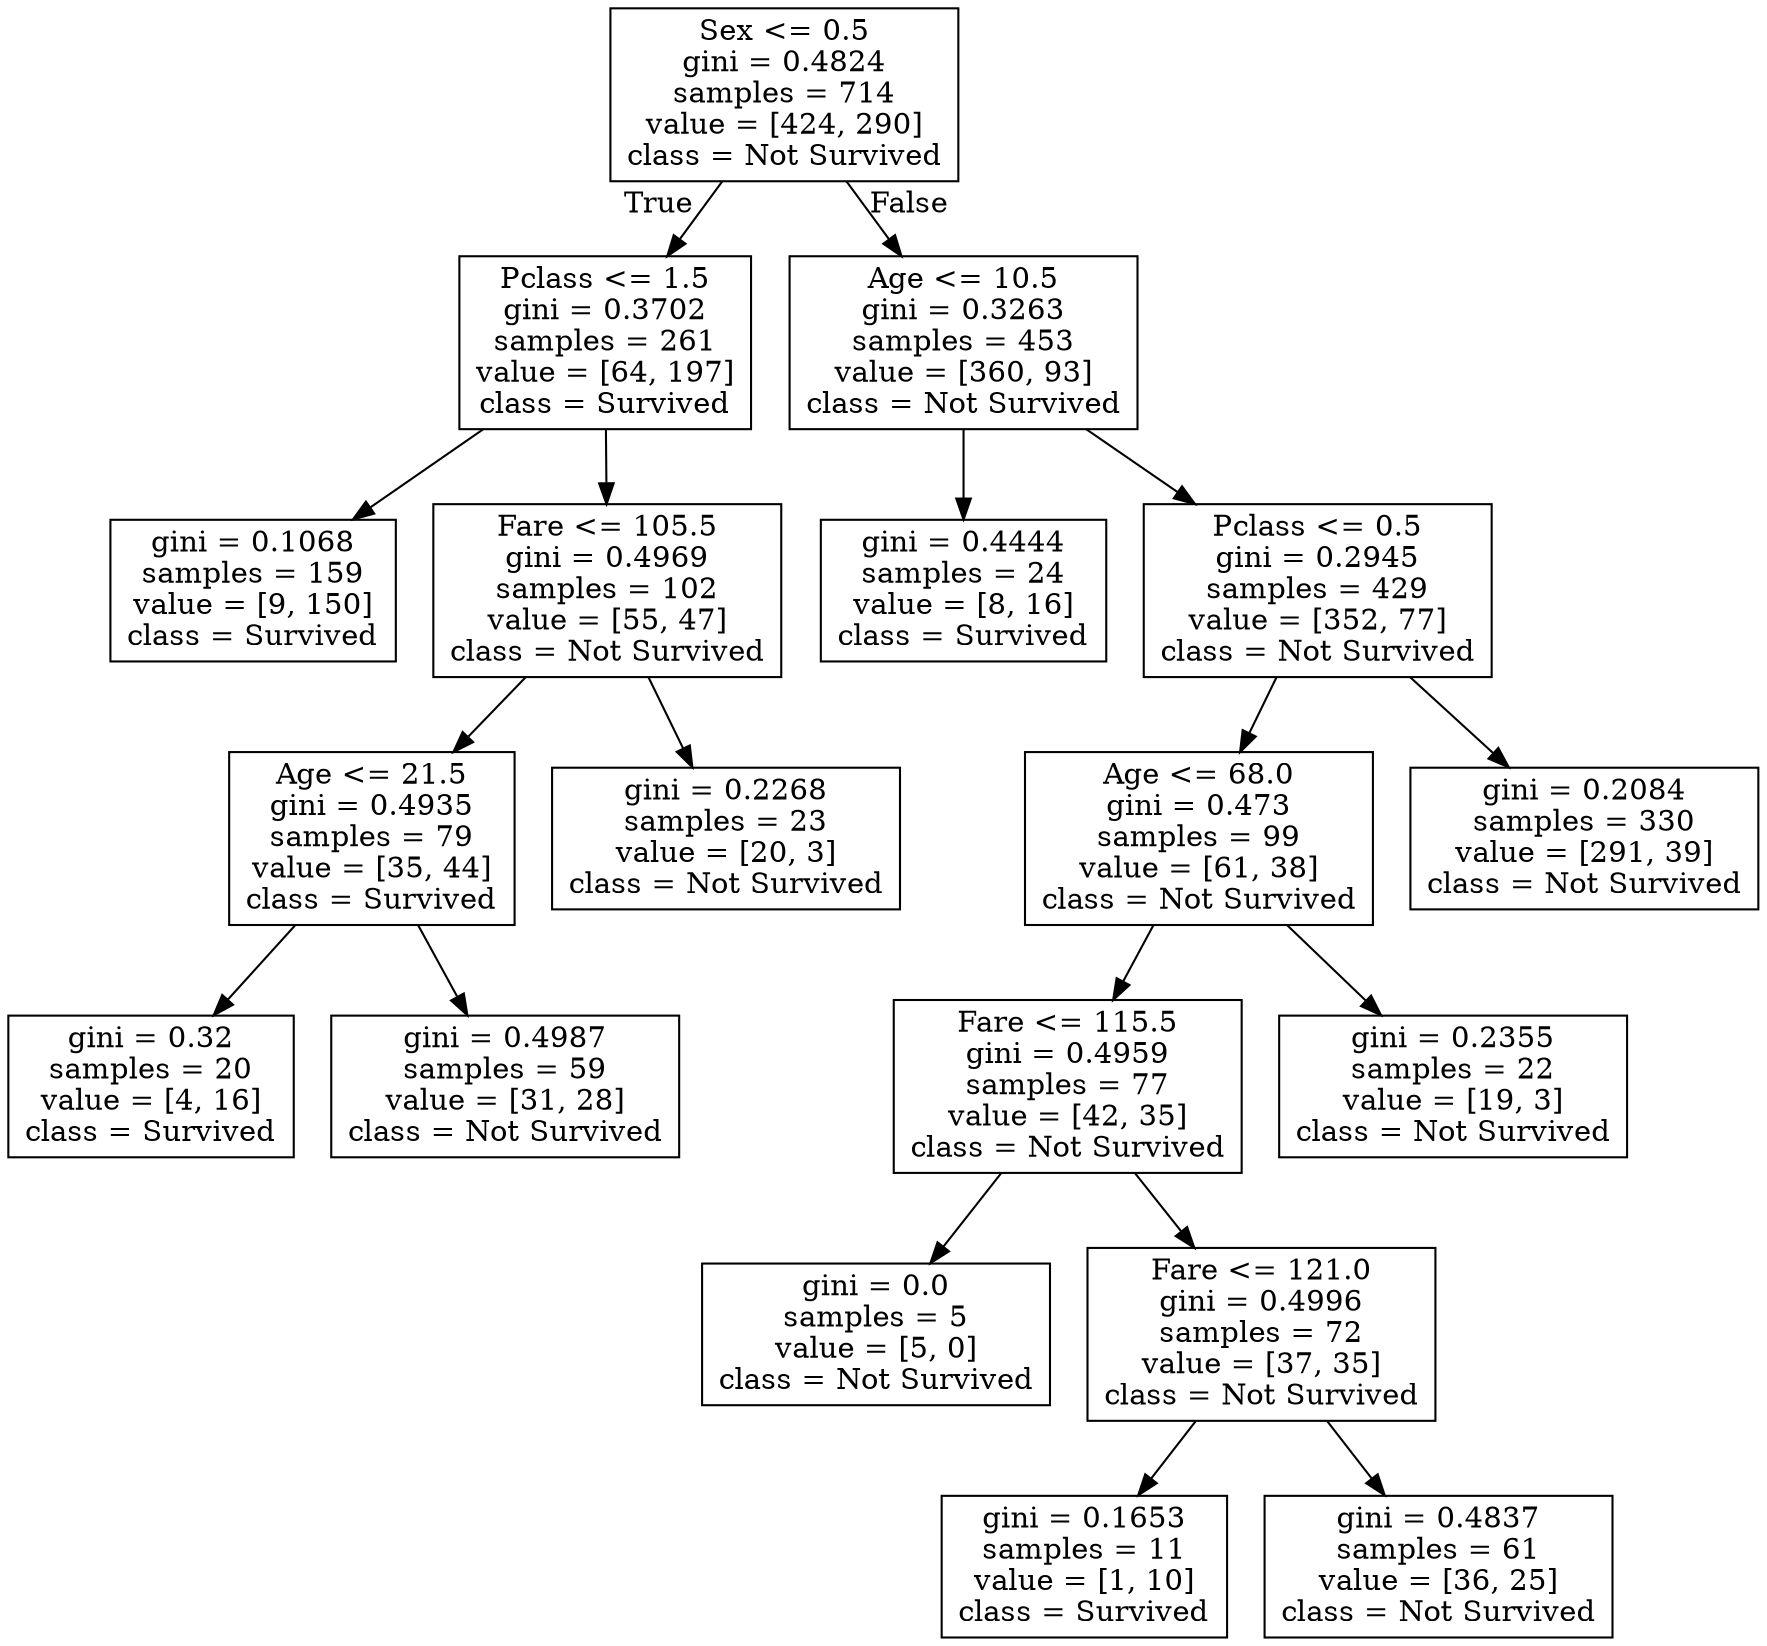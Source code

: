 digraph Tree {
node [shape=box] ;
0 [label="Sex <= 0.5\ngini = 0.4824\nsamples = 714\nvalue = [424, 290]\nclass = Not Survived"] ;
1 [label="Pclass <= 1.5\ngini = 0.3702\nsamples = 261\nvalue = [64, 197]\nclass = Survived"] ;
0 -> 1 [labeldistance=2.5, labelangle=45, headlabel="True"] ;
3 [label="gini = 0.1068\nsamples = 159\nvalue = [9, 150]\nclass = Survived"] ;
1 -> 3 ;
4 [label="Fare <= 105.5\ngini = 0.4969\nsamples = 102\nvalue = [55, 47]\nclass = Not Survived"] ;
1 -> 4 ;
9 [label="Age <= 21.5\ngini = 0.4935\nsamples = 79\nvalue = [35, 44]\nclass = Survived"] ;
4 -> 9 ;
13 [label="gini = 0.32\nsamples = 20\nvalue = [4, 16]\nclass = Survived"] ;
9 -> 13 ;
14 [label="gini = 0.4987\nsamples = 59\nvalue = [31, 28]\nclass = Not Survived"] ;
9 -> 14 ;
10 [label="gini = 0.2268\nsamples = 23\nvalue = [20, 3]\nclass = Not Survived"] ;
4 -> 10 ;
2 [label="Age <= 10.5\ngini = 0.3263\nsamples = 453\nvalue = [360, 93]\nclass = Not Survived"] ;
0 -> 2 [labeldistance=2.5, labelangle=-45, headlabel="False"] ;
5 [label="gini = 0.4444\nsamples = 24\nvalue = [8, 16]\nclass = Survived"] ;
2 -> 5 ;
6 [label="Pclass <= 0.5\ngini = 0.2945\nsamples = 429\nvalue = [352, 77]\nclass = Not Survived"] ;
2 -> 6 ;
7 [label="Age <= 68.0\ngini = 0.473\nsamples = 99\nvalue = [61, 38]\nclass = Not Survived"] ;
6 -> 7 ;
11 [label="Fare <= 115.5\ngini = 0.4959\nsamples = 77\nvalue = [42, 35]\nclass = Not Survived"] ;
7 -> 11 ;
15 [label="gini = 0.0\nsamples = 5\nvalue = [5, 0]\nclass = Not Survived"] ;
11 -> 15 ;
16 [label="Fare <= 121.0\ngini = 0.4996\nsamples = 72\nvalue = [37, 35]\nclass = Not Survived"] ;
11 -> 16 ;
17 [label="gini = 0.1653\nsamples = 11\nvalue = [1, 10]\nclass = Survived"] ;
16 -> 17 ;
18 [label="gini = 0.4837\nsamples = 61\nvalue = [36, 25]\nclass = Not Survived"] ;
16 -> 18 ;
12 [label="gini = 0.2355\nsamples = 22\nvalue = [19, 3]\nclass = Not Survived"] ;
7 -> 12 ;
8 [label="gini = 0.2084\nsamples = 330\nvalue = [291, 39]\nclass = Not Survived"] ;
6 -> 8 ;
}